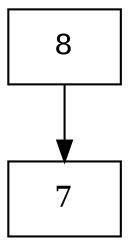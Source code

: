 digraph G {
  node [shape=record];
  node0 [label="{8}"];
  node0 -> node1;
  node1 [label="{7}"];
}
